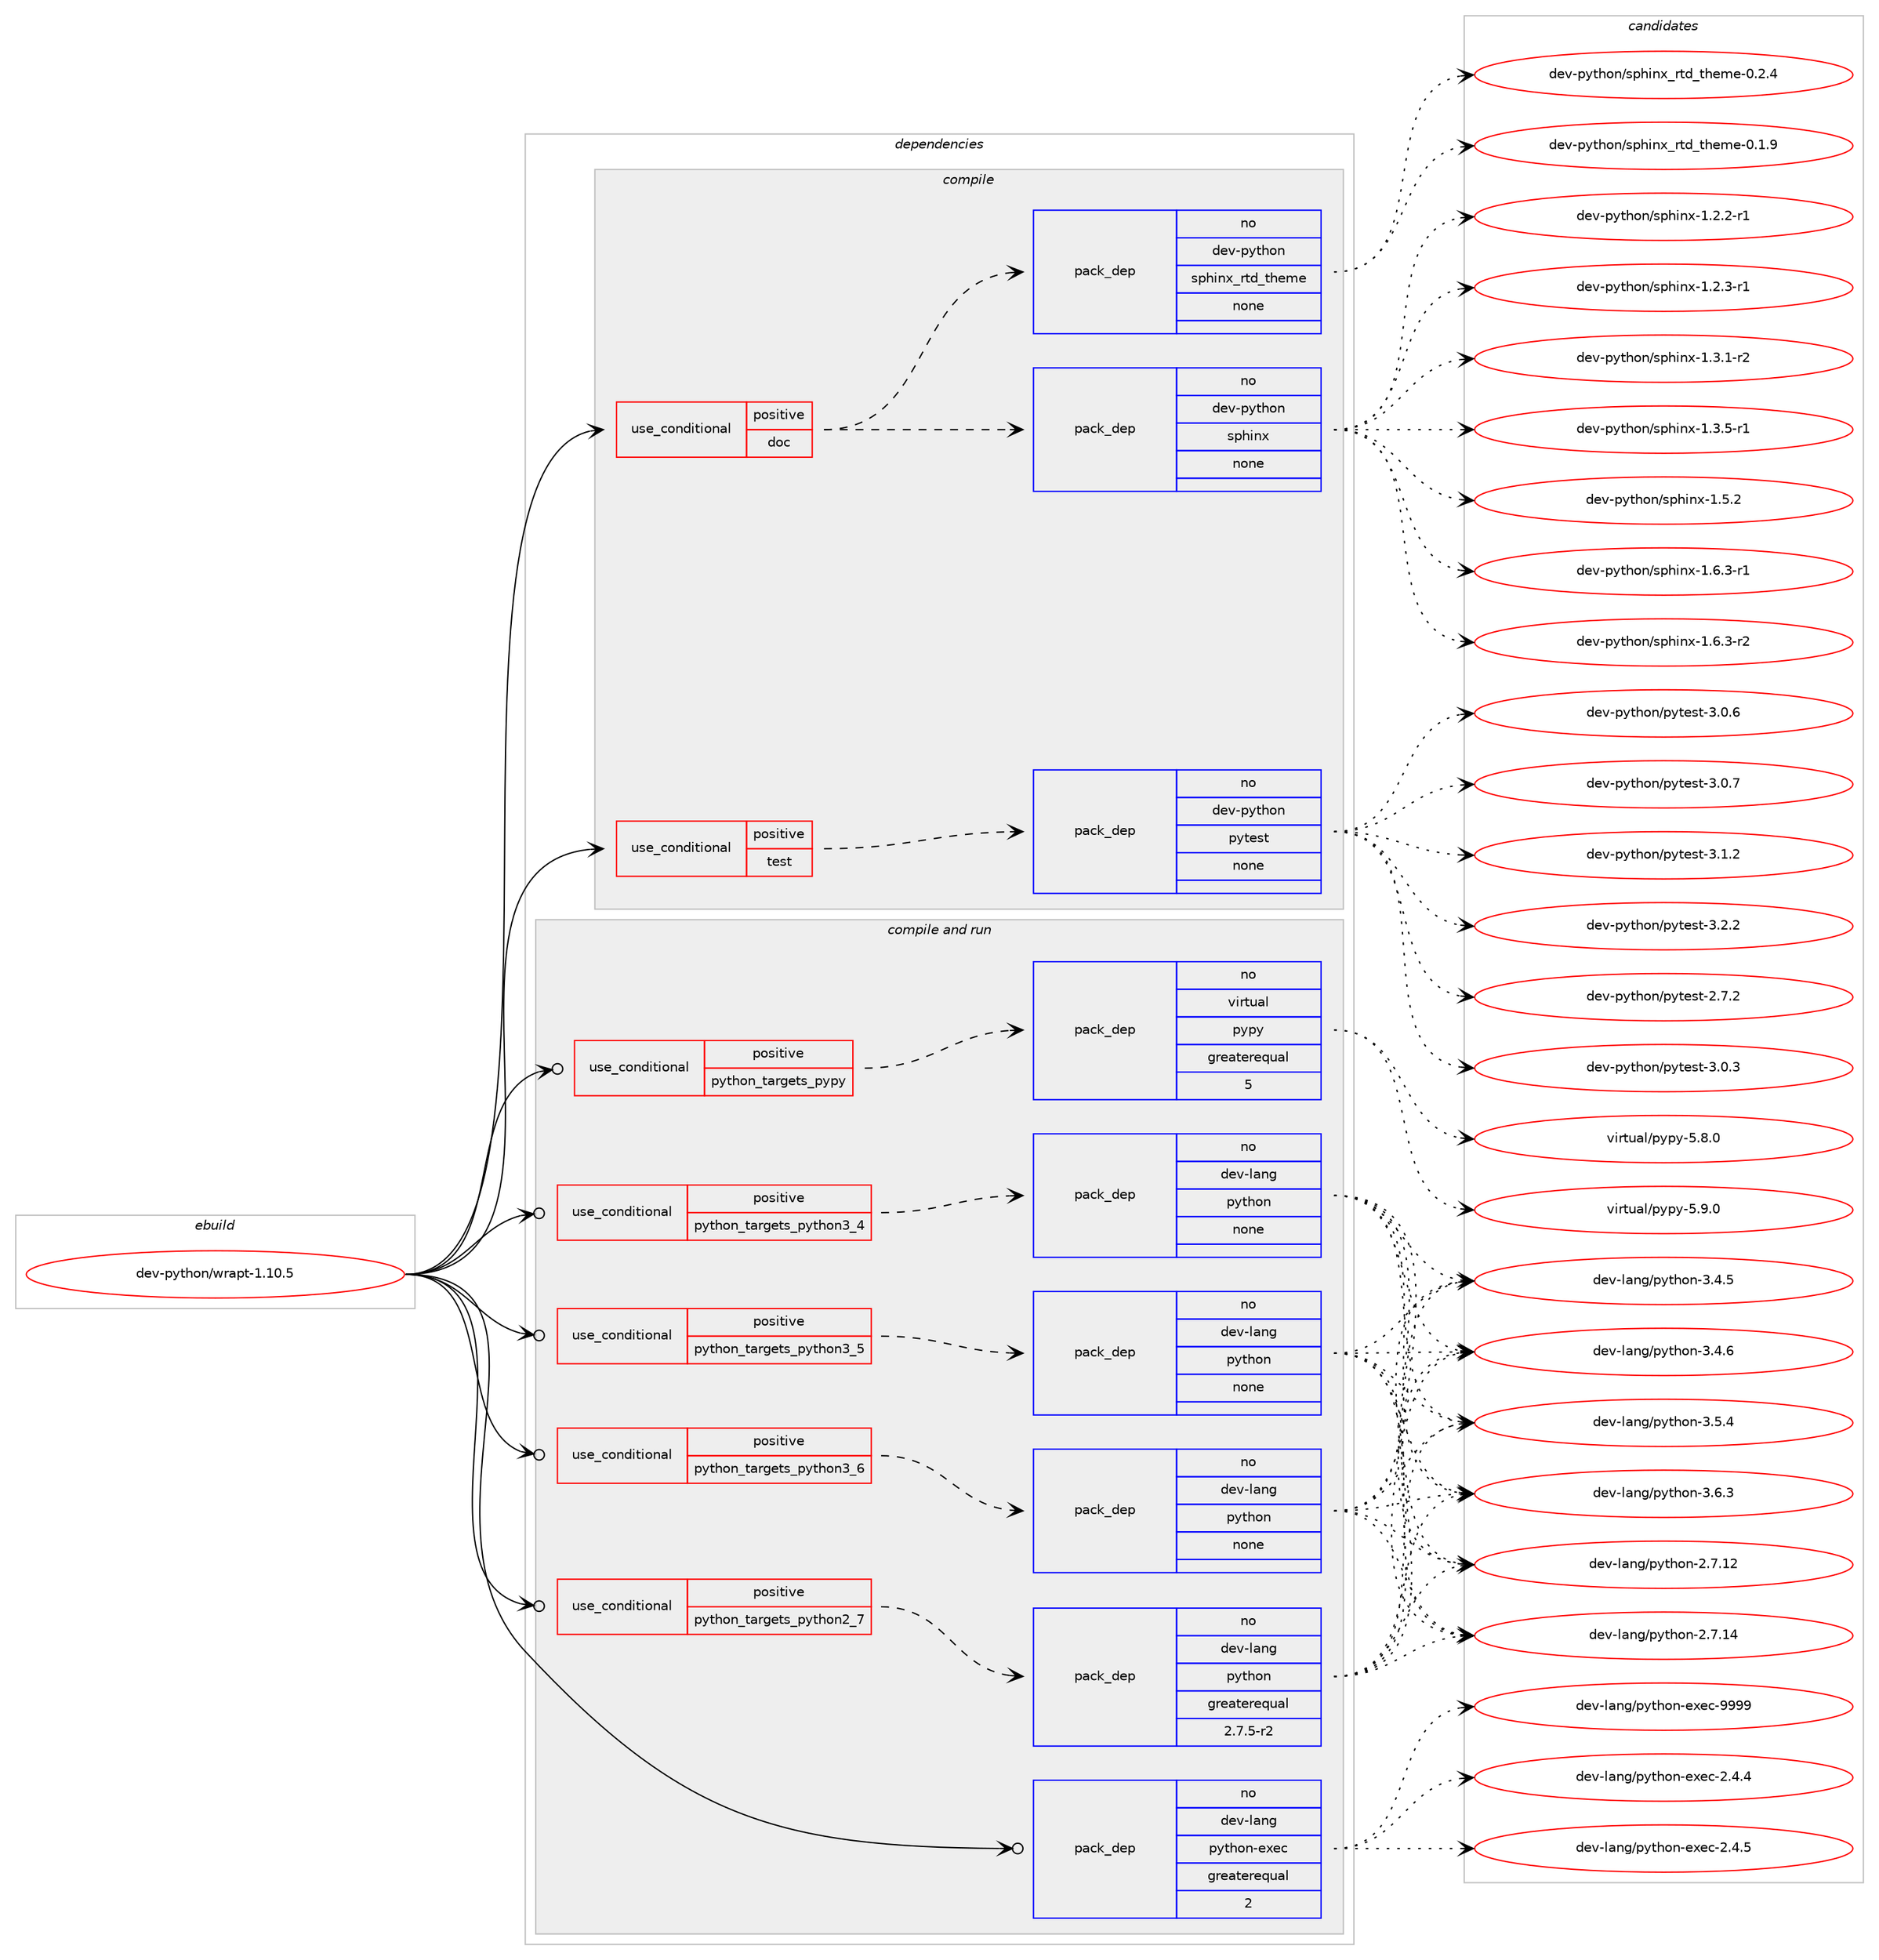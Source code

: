 digraph prolog {

# *************
# Graph options
# *************

newrank=true;
concentrate=true;
compound=true;
graph [rankdir=LR,fontname=Helvetica,fontsize=10,ranksep=1.5];#, ranksep=2.5, nodesep=0.2];
edge  [arrowhead=vee];
node  [fontname=Helvetica,fontsize=10];

# **********
# The ebuild
# **********

subgraph cluster_leftcol {
color=gray;
rank=same;
label=<<i>ebuild</i>>;
id [label="dev-python/wrapt-1.10.5", color=red, width=4, href="../dev-python/wrapt-1.10.5.svg"];
}

# ****************
# The dependencies
# ****************

subgraph cluster_midcol {
color=gray;
label=<<i>dependencies</i>>;
subgraph cluster_compile {
fillcolor="#eeeeee";
style=filled;
label=<<i>compile</i>>;
subgraph cond43793 {
dependency193906 [label=<<TABLE BORDER="0" CELLBORDER="1" CELLSPACING="0" CELLPADDING="4"><TR><TD ROWSPAN="3" CELLPADDING="10">use_conditional</TD></TR><TR><TD>positive</TD></TR><TR><TD>doc</TD></TR></TABLE>>, shape=none, color=red];
subgraph pack146151 {
dependency193907 [label=<<TABLE BORDER="0" CELLBORDER="1" CELLSPACING="0" CELLPADDING="4" WIDTH="220"><TR><TD ROWSPAN="6" CELLPADDING="30">pack_dep</TD></TR><TR><TD WIDTH="110">no</TD></TR><TR><TD>dev-python</TD></TR><TR><TD>sphinx</TD></TR><TR><TD>none</TD></TR><TR><TD></TD></TR></TABLE>>, shape=none, color=blue];
}
dependency193906:e -> dependency193907:w [weight=20,style="dashed",arrowhead="vee"];
subgraph pack146152 {
dependency193908 [label=<<TABLE BORDER="0" CELLBORDER="1" CELLSPACING="0" CELLPADDING="4" WIDTH="220"><TR><TD ROWSPAN="6" CELLPADDING="30">pack_dep</TD></TR><TR><TD WIDTH="110">no</TD></TR><TR><TD>dev-python</TD></TR><TR><TD>sphinx_rtd_theme</TD></TR><TR><TD>none</TD></TR><TR><TD></TD></TR></TABLE>>, shape=none, color=blue];
}
dependency193906:e -> dependency193908:w [weight=20,style="dashed",arrowhead="vee"];
}
id:e -> dependency193906:w [weight=20,style="solid",arrowhead="vee"];
subgraph cond43794 {
dependency193909 [label=<<TABLE BORDER="0" CELLBORDER="1" CELLSPACING="0" CELLPADDING="4"><TR><TD ROWSPAN="3" CELLPADDING="10">use_conditional</TD></TR><TR><TD>positive</TD></TR><TR><TD>test</TD></TR></TABLE>>, shape=none, color=red];
subgraph pack146153 {
dependency193910 [label=<<TABLE BORDER="0" CELLBORDER="1" CELLSPACING="0" CELLPADDING="4" WIDTH="220"><TR><TD ROWSPAN="6" CELLPADDING="30">pack_dep</TD></TR><TR><TD WIDTH="110">no</TD></TR><TR><TD>dev-python</TD></TR><TR><TD>pytest</TD></TR><TR><TD>none</TD></TR><TR><TD></TD></TR></TABLE>>, shape=none, color=blue];
}
dependency193909:e -> dependency193910:w [weight=20,style="dashed",arrowhead="vee"];
}
id:e -> dependency193909:w [weight=20,style="solid",arrowhead="vee"];
}
subgraph cluster_compileandrun {
fillcolor="#eeeeee";
style=filled;
label=<<i>compile and run</i>>;
subgraph cond43795 {
dependency193911 [label=<<TABLE BORDER="0" CELLBORDER="1" CELLSPACING="0" CELLPADDING="4"><TR><TD ROWSPAN="3" CELLPADDING="10">use_conditional</TD></TR><TR><TD>positive</TD></TR><TR><TD>python_targets_pypy</TD></TR></TABLE>>, shape=none, color=red];
subgraph pack146154 {
dependency193912 [label=<<TABLE BORDER="0" CELLBORDER="1" CELLSPACING="0" CELLPADDING="4" WIDTH="220"><TR><TD ROWSPAN="6" CELLPADDING="30">pack_dep</TD></TR><TR><TD WIDTH="110">no</TD></TR><TR><TD>virtual</TD></TR><TR><TD>pypy</TD></TR><TR><TD>greaterequal</TD></TR><TR><TD>5</TD></TR></TABLE>>, shape=none, color=blue];
}
dependency193911:e -> dependency193912:w [weight=20,style="dashed",arrowhead="vee"];
}
id:e -> dependency193911:w [weight=20,style="solid",arrowhead="odotvee"];
subgraph cond43796 {
dependency193913 [label=<<TABLE BORDER="0" CELLBORDER="1" CELLSPACING="0" CELLPADDING="4"><TR><TD ROWSPAN="3" CELLPADDING="10">use_conditional</TD></TR><TR><TD>positive</TD></TR><TR><TD>python_targets_python2_7</TD></TR></TABLE>>, shape=none, color=red];
subgraph pack146155 {
dependency193914 [label=<<TABLE BORDER="0" CELLBORDER="1" CELLSPACING="0" CELLPADDING="4" WIDTH="220"><TR><TD ROWSPAN="6" CELLPADDING="30">pack_dep</TD></TR><TR><TD WIDTH="110">no</TD></TR><TR><TD>dev-lang</TD></TR><TR><TD>python</TD></TR><TR><TD>greaterequal</TD></TR><TR><TD>2.7.5-r2</TD></TR></TABLE>>, shape=none, color=blue];
}
dependency193913:e -> dependency193914:w [weight=20,style="dashed",arrowhead="vee"];
}
id:e -> dependency193913:w [weight=20,style="solid",arrowhead="odotvee"];
subgraph cond43797 {
dependency193915 [label=<<TABLE BORDER="0" CELLBORDER="1" CELLSPACING="0" CELLPADDING="4"><TR><TD ROWSPAN="3" CELLPADDING="10">use_conditional</TD></TR><TR><TD>positive</TD></TR><TR><TD>python_targets_python3_4</TD></TR></TABLE>>, shape=none, color=red];
subgraph pack146156 {
dependency193916 [label=<<TABLE BORDER="0" CELLBORDER="1" CELLSPACING="0" CELLPADDING="4" WIDTH="220"><TR><TD ROWSPAN="6" CELLPADDING="30">pack_dep</TD></TR><TR><TD WIDTH="110">no</TD></TR><TR><TD>dev-lang</TD></TR><TR><TD>python</TD></TR><TR><TD>none</TD></TR><TR><TD></TD></TR></TABLE>>, shape=none, color=blue];
}
dependency193915:e -> dependency193916:w [weight=20,style="dashed",arrowhead="vee"];
}
id:e -> dependency193915:w [weight=20,style="solid",arrowhead="odotvee"];
subgraph cond43798 {
dependency193917 [label=<<TABLE BORDER="0" CELLBORDER="1" CELLSPACING="0" CELLPADDING="4"><TR><TD ROWSPAN="3" CELLPADDING="10">use_conditional</TD></TR><TR><TD>positive</TD></TR><TR><TD>python_targets_python3_5</TD></TR></TABLE>>, shape=none, color=red];
subgraph pack146157 {
dependency193918 [label=<<TABLE BORDER="0" CELLBORDER="1" CELLSPACING="0" CELLPADDING="4" WIDTH="220"><TR><TD ROWSPAN="6" CELLPADDING="30">pack_dep</TD></TR><TR><TD WIDTH="110">no</TD></TR><TR><TD>dev-lang</TD></TR><TR><TD>python</TD></TR><TR><TD>none</TD></TR><TR><TD></TD></TR></TABLE>>, shape=none, color=blue];
}
dependency193917:e -> dependency193918:w [weight=20,style="dashed",arrowhead="vee"];
}
id:e -> dependency193917:w [weight=20,style="solid",arrowhead="odotvee"];
subgraph cond43799 {
dependency193919 [label=<<TABLE BORDER="0" CELLBORDER="1" CELLSPACING="0" CELLPADDING="4"><TR><TD ROWSPAN="3" CELLPADDING="10">use_conditional</TD></TR><TR><TD>positive</TD></TR><TR><TD>python_targets_python3_6</TD></TR></TABLE>>, shape=none, color=red];
subgraph pack146158 {
dependency193920 [label=<<TABLE BORDER="0" CELLBORDER="1" CELLSPACING="0" CELLPADDING="4" WIDTH="220"><TR><TD ROWSPAN="6" CELLPADDING="30">pack_dep</TD></TR><TR><TD WIDTH="110">no</TD></TR><TR><TD>dev-lang</TD></TR><TR><TD>python</TD></TR><TR><TD>none</TD></TR><TR><TD></TD></TR></TABLE>>, shape=none, color=blue];
}
dependency193919:e -> dependency193920:w [weight=20,style="dashed",arrowhead="vee"];
}
id:e -> dependency193919:w [weight=20,style="solid",arrowhead="odotvee"];
subgraph pack146159 {
dependency193921 [label=<<TABLE BORDER="0" CELLBORDER="1" CELLSPACING="0" CELLPADDING="4" WIDTH="220"><TR><TD ROWSPAN="6" CELLPADDING="30">pack_dep</TD></TR><TR><TD WIDTH="110">no</TD></TR><TR><TD>dev-lang</TD></TR><TR><TD>python-exec</TD></TR><TR><TD>greaterequal</TD></TR><TR><TD>2</TD></TR></TABLE>>, shape=none, color=blue];
}
id:e -> dependency193921:w [weight=20,style="solid",arrowhead="odotvee"];
}
subgraph cluster_run {
fillcolor="#eeeeee";
style=filled;
label=<<i>run</i>>;
}
}

# **************
# The candidates
# **************

subgraph cluster_choices {
rank=same;
color=gray;
label=<<i>candidates</i>>;

subgraph choice146151 {
color=black;
nodesep=1;
choice10010111845112121116104111110471151121041051101204549465046504511449 [label="dev-python/sphinx-1.2.2-r1", color=red, width=4,href="../dev-python/sphinx-1.2.2-r1.svg"];
choice10010111845112121116104111110471151121041051101204549465046514511449 [label="dev-python/sphinx-1.2.3-r1", color=red, width=4,href="../dev-python/sphinx-1.2.3-r1.svg"];
choice10010111845112121116104111110471151121041051101204549465146494511450 [label="dev-python/sphinx-1.3.1-r2", color=red, width=4,href="../dev-python/sphinx-1.3.1-r2.svg"];
choice10010111845112121116104111110471151121041051101204549465146534511449 [label="dev-python/sphinx-1.3.5-r1", color=red, width=4,href="../dev-python/sphinx-1.3.5-r1.svg"];
choice1001011184511212111610411111047115112104105110120454946534650 [label="dev-python/sphinx-1.5.2", color=red, width=4,href="../dev-python/sphinx-1.5.2.svg"];
choice10010111845112121116104111110471151121041051101204549465446514511449 [label="dev-python/sphinx-1.6.3-r1", color=red, width=4,href="../dev-python/sphinx-1.6.3-r1.svg"];
choice10010111845112121116104111110471151121041051101204549465446514511450 [label="dev-python/sphinx-1.6.3-r2", color=red, width=4,href="../dev-python/sphinx-1.6.3-r2.svg"];
dependency193907:e -> choice10010111845112121116104111110471151121041051101204549465046504511449:w [style=dotted,weight="100"];
dependency193907:e -> choice10010111845112121116104111110471151121041051101204549465046514511449:w [style=dotted,weight="100"];
dependency193907:e -> choice10010111845112121116104111110471151121041051101204549465146494511450:w [style=dotted,weight="100"];
dependency193907:e -> choice10010111845112121116104111110471151121041051101204549465146534511449:w [style=dotted,weight="100"];
dependency193907:e -> choice1001011184511212111610411111047115112104105110120454946534650:w [style=dotted,weight="100"];
dependency193907:e -> choice10010111845112121116104111110471151121041051101204549465446514511449:w [style=dotted,weight="100"];
dependency193907:e -> choice10010111845112121116104111110471151121041051101204549465446514511450:w [style=dotted,weight="100"];
}
subgraph choice146152 {
color=black;
nodesep=1;
choice10010111845112121116104111110471151121041051101209511411610095116104101109101454846494657 [label="dev-python/sphinx_rtd_theme-0.1.9", color=red, width=4,href="../dev-python/sphinx_rtd_theme-0.1.9.svg"];
choice10010111845112121116104111110471151121041051101209511411610095116104101109101454846504652 [label="dev-python/sphinx_rtd_theme-0.2.4", color=red, width=4,href="../dev-python/sphinx_rtd_theme-0.2.4.svg"];
dependency193908:e -> choice10010111845112121116104111110471151121041051101209511411610095116104101109101454846494657:w [style=dotted,weight="100"];
dependency193908:e -> choice10010111845112121116104111110471151121041051101209511411610095116104101109101454846504652:w [style=dotted,weight="100"];
}
subgraph choice146153 {
color=black;
nodesep=1;
choice1001011184511212111610411111047112121116101115116455046554650 [label="dev-python/pytest-2.7.2", color=red, width=4,href="../dev-python/pytest-2.7.2.svg"];
choice1001011184511212111610411111047112121116101115116455146484651 [label="dev-python/pytest-3.0.3", color=red, width=4,href="../dev-python/pytest-3.0.3.svg"];
choice1001011184511212111610411111047112121116101115116455146484654 [label="dev-python/pytest-3.0.6", color=red, width=4,href="../dev-python/pytest-3.0.6.svg"];
choice1001011184511212111610411111047112121116101115116455146484655 [label="dev-python/pytest-3.0.7", color=red, width=4,href="../dev-python/pytest-3.0.7.svg"];
choice1001011184511212111610411111047112121116101115116455146494650 [label="dev-python/pytest-3.1.2", color=red, width=4,href="../dev-python/pytest-3.1.2.svg"];
choice1001011184511212111610411111047112121116101115116455146504650 [label="dev-python/pytest-3.2.2", color=red, width=4,href="../dev-python/pytest-3.2.2.svg"];
dependency193910:e -> choice1001011184511212111610411111047112121116101115116455046554650:w [style=dotted,weight="100"];
dependency193910:e -> choice1001011184511212111610411111047112121116101115116455146484651:w [style=dotted,weight="100"];
dependency193910:e -> choice1001011184511212111610411111047112121116101115116455146484654:w [style=dotted,weight="100"];
dependency193910:e -> choice1001011184511212111610411111047112121116101115116455146484655:w [style=dotted,weight="100"];
dependency193910:e -> choice1001011184511212111610411111047112121116101115116455146494650:w [style=dotted,weight="100"];
dependency193910:e -> choice1001011184511212111610411111047112121116101115116455146504650:w [style=dotted,weight="100"];
}
subgraph choice146154 {
color=black;
nodesep=1;
choice1181051141161179710847112121112121455346564648 [label="virtual/pypy-5.8.0", color=red, width=4,href="../virtual/pypy-5.8.0.svg"];
choice1181051141161179710847112121112121455346574648 [label="virtual/pypy-5.9.0", color=red, width=4,href="../virtual/pypy-5.9.0.svg"];
dependency193912:e -> choice1181051141161179710847112121112121455346564648:w [style=dotted,weight="100"];
dependency193912:e -> choice1181051141161179710847112121112121455346574648:w [style=dotted,weight="100"];
}
subgraph choice146155 {
color=black;
nodesep=1;
choice10010111845108971101034711212111610411111045504655464950 [label="dev-lang/python-2.7.12", color=red, width=4,href="../dev-lang/python-2.7.12.svg"];
choice10010111845108971101034711212111610411111045504655464952 [label="dev-lang/python-2.7.14", color=red, width=4,href="../dev-lang/python-2.7.14.svg"];
choice100101118451089711010347112121116104111110455146524653 [label="dev-lang/python-3.4.5", color=red, width=4,href="../dev-lang/python-3.4.5.svg"];
choice100101118451089711010347112121116104111110455146524654 [label="dev-lang/python-3.4.6", color=red, width=4,href="../dev-lang/python-3.4.6.svg"];
choice100101118451089711010347112121116104111110455146534652 [label="dev-lang/python-3.5.4", color=red, width=4,href="../dev-lang/python-3.5.4.svg"];
choice100101118451089711010347112121116104111110455146544651 [label="dev-lang/python-3.6.3", color=red, width=4,href="../dev-lang/python-3.6.3.svg"];
dependency193914:e -> choice10010111845108971101034711212111610411111045504655464950:w [style=dotted,weight="100"];
dependency193914:e -> choice10010111845108971101034711212111610411111045504655464952:w [style=dotted,weight="100"];
dependency193914:e -> choice100101118451089711010347112121116104111110455146524653:w [style=dotted,weight="100"];
dependency193914:e -> choice100101118451089711010347112121116104111110455146524654:w [style=dotted,weight="100"];
dependency193914:e -> choice100101118451089711010347112121116104111110455146534652:w [style=dotted,weight="100"];
dependency193914:e -> choice100101118451089711010347112121116104111110455146544651:w [style=dotted,weight="100"];
}
subgraph choice146156 {
color=black;
nodesep=1;
choice10010111845108971101034711212111610411111045504655464950 [label="dev-lang/python-2.7.12", color=red, width=4,href="../dev-lang/python-2.7.12.svg"];
choice10010111845108971101034711212111610411111045504655464952 [label="dev-lang/python-2.7.14", color=red, width=4,href="../dev-lang/python-2.7.14.svg"];
choice100101118451089711010347112121116104111110455146524653 [label="dev-lang/python-3.4.5", color=red, width=4,href="../dev-lang/python-3.4.5.svg"];
choice100101118451089711010347112121116104111110455146524654 [label="dev-lang/python-3.4.6", color=red, width=4,href="../dev-lang/python-3.4.6.svg"];
choice100101118451089711010347112121116104111110455146534652 [label="dev-lang/python-3.5.4", color=red, width=4,href="../dev-lang/python-3.5.4.svg"];
choice100101118451089711010347112121116104111110455146544651 [label="dev-lang/python-3.6.3", color=red, width=4,href="../dev-lang/python-3.6.3.svg"];
dependency193916:e -> choice10010111845108971101034711212111610411111045504655464950:w [style=dotted,weight="100"];
dependency193916:e -> choice10010111845108971101034711212111610411111045504655464952:w [style=dotted,weight="100"];
dependency193916:e -> choice100101118451089711010347112121116104111110455146524653:w [style=dotted,weight="100"];
dependency193916:e -> choice100101118451089711010347112121116104111110455146524654:w [style=dotted,weight="100"];
dependency193916:e -> choice100101118451089711010347112121116104111110455146534652:w [style=dotted,weight="100"];
dependency193916:e -> choice100101118451089711010347112121116104111110455146544651:w [style=dotted,weight="100"];
}
subgraph choice146157 {
color=black;
nodesep=1;
choice10010111845108971101034711212111610411111045504655464950 [label="dev-lang/python-2.7.12", color=red, width=4,href="../dev-lang/python-2.7.12.svg"];
choice10010111845108971101034711212111610411111045504655464952 [label="dev-lang/python-2.7.14", color=red, width=4,href="../dev-lang/python-2.7.14.svg"];
choice100101118451089711010347112121116104111110455146524653 [label="dev-lang/python-3.4.5", color=red, width=4,href="../dev-lang/python-3.4.5.svg"];
choice100101118451089711010347112121116104111110455146524654 [label="dev-lang/python-3.4.6", color=red, width=4,href="../dev-lang/python-3.4.6.svg"];
choice100101118451089711010347112121116104111110455146534652 [label="dev-lang/python-3.5.4", color=red, width=4,href="../dev-lang/python-3.5.4.svg"];
choice100101118451089711010347112121116104111110455146544651 [label="dev-lang/python-3.6.3", color=red, width=4,href="../dev-lang/python-3.6.3.svg"];
dependency193918:e -> choice10010111845108971101034711212111610411111045504655464950:w [style=dotted,weight="100"];
dependency193918:e -> choice10010111845108971101034711212111610411111045504655464952:w [style=dotted,weight="100"];
dependency193918:e -> choice100101118451089711010347112121116104111110455146524653:w [style=dotted,weight="100"];
dependency193918:e -> choice100101118451089711010347112121116104111110455146524654:w [style=dotted,weight="100"];
dependency193918:e -> choice100101118451089711010347112121116104111110455146534652:w [style=dotted,weight="100"];
dependency193918:e -> choice100101118451089711010347112121116104111110455146544651:w [style=dotted,weight="100"];
}
subgraph choice146158 {
color=black;
nodesep=1;
choice10010111845108971101034711212111610411111045504655464950 [label="dev-lang/python-2.7.12", color=red, width=4,href="../dev-lang/python-2.7.12.svg"];
choice10010111845108971101034711212111610411111045504655464952 [label="dev-lang/python-2.7.14", color=red, width=4,href="../dev-lang/python-2.7.14.svg"];
choice100101118451089711010347112121116104111110455146524653 [label="dev-lang/python-3.4.5", color=red, width=4,href="../dev-lang/python-3.4.5.svg"];
choice100101118451089711010347112121116104111110455146524654 [label="dev-lang/python-3.4.6", color=red, width=4,href="../dev-lang/python-3.4.6.svg"];
choice100101118451089711010347112121116104111110455146534652 [label="dev-lang/python-3.5.4", color=red, width=4,href="../dev-lang/python-3.5.4.svg"];
choice100101118451089711010347112121116104111110455146544651 [label="dev-lang/python-3.6.3", color=red, width=4,href="../dev-lang/python-3.6.3.svg"];
dependency193920:e -> choice10010111845108971101034711212111610411111045504655464950:w [style=dotted,weight="100"];
dependency193920:e -> choice10010111845108971101034711212111610411111045504655464952:w [style=dotted,weight="100"];
dependency193920:e -> choice100101118451089711010347112121116104111110455146524653:w [style=dotted,weight="100"];
dependency193920:e -> choice100101118451089711010347112121116104111110455146524654:w [style=dotted,weight="100"];
dependency193920:e -> choice100101118451089711010347112121116104111110455146534652:w [style=dotted,weight="100"];
dependency193920:e -> choice100101118451089711010347112121116104111110455146544651:w [style=dotted,weight="100"];
}
subgraph choice146159 {
color=black;
nodesep=1;
choice1001011184510897110103471121211161041111104510112010199455046524652 [label="dev-lang/python-exec-2.4.4", color=red, width=4,href="../dev-lang/python-exec-2.4.4.svg"];
choice1001011184510897110103471121211161041111104510112010199455046524653 [label="dev-lang/python-exec-2.4.5", color=red, width=4,href="../dev-lang/python-exec-2.4.5.svg"];
choice10010111845108971101034711212111610411111045101120101994557575757 [label="dev-lang/python-exec-9999", color=red, width=4,href="../dev-lang/python-exec-9999.svg"];
dependency193921:e -> choice1001011184510897110103471121211161041111104510112010199455046524652:w [style=dotted,weight="100"];
dependency193921:e -> choice1001011184510897110103471121211161041111104510112010199455046524653:w [style=dotted,weight="100"];
dependency193921:e -> choice10010111845108971101034711212111610411111045101120101994557575757:w [style=dotted,weight="100"];
}
}

}

